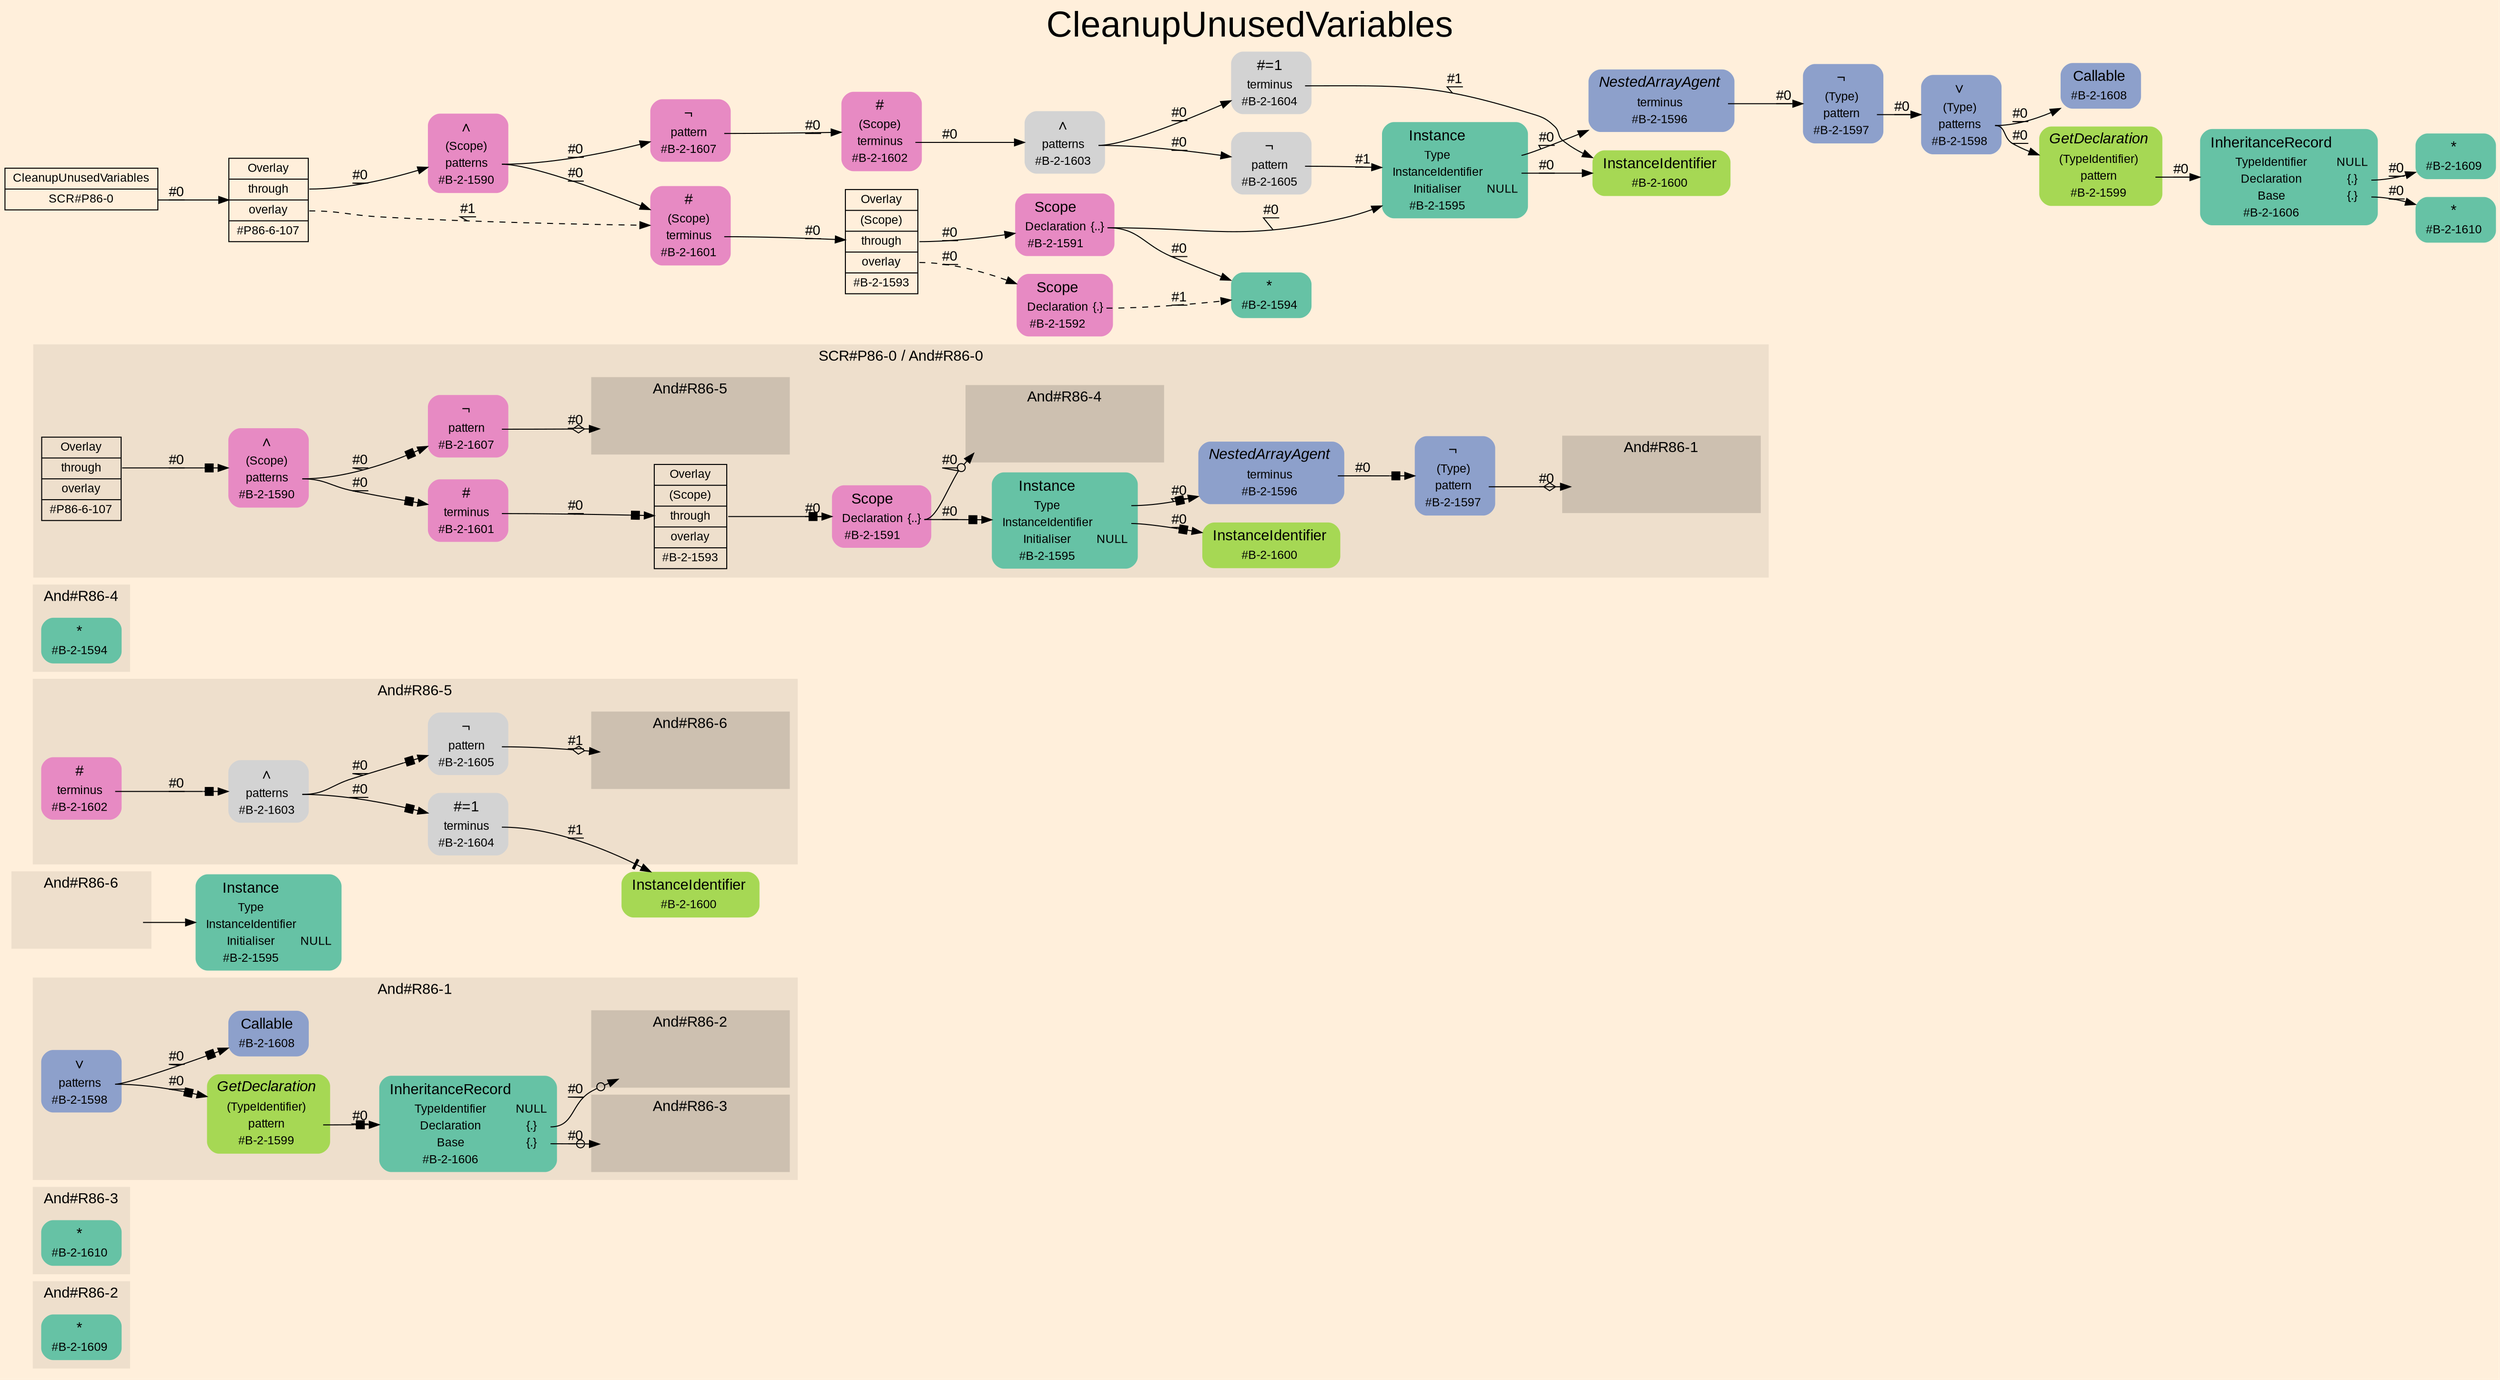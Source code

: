 digraph "CleanupUnusedVariables" {
label = "CleanupUnusedVariables"
labelloc = t
fontsize = "36"
graph [
    rankdir = "LR"
    ranksep = 0.3
    bgcolor = antiquewhite1
    color = black
    fontcolor = black
    fontname = "Arial"
];
node [
    fontname = "Arial"
];
edge [
    fontname = "Arial"
];

// -------------------- figure And#R86-2 --------------------
subgraph "clusterAnd#R86-2" {
    label = "And#R86-2"
    style = "filled"
    color = antiquewhite2
    fontsize = "15"
    "And#R86-2[#B-2-1609]" [
        shape = "plaintext"
        fillcolor = "/set28/1"
        label = <<TABLE BORDER="0" CELLBORDER="0" CELLSPACING="0">
         <TR><TD><FONT POINT-SIZE="15.0">*</FONT></TD><TD></TD></TR>
         <TR><TD>#B-2-1609</TD><TD PORT="port0"></TD></TR>
        </TABLE>>
        style = "rounded,filled"
        fontsize = "12"
    ];
    
}


// -------------------- figure And#R86-3 --------------------
subgraph "clusterAnd#R86-3" {
    label = "And#R86-3"
    style = "filled"
    color = antiquewhite2
    fontsize = "15"
    "And#R86-3[#B-2-1610]" [
        shape = "plaintext"
        fillcolor = "/set28/1"
        label = <<TABLE BORDER="0" CELLBORDER="0" CELLSPACING="0">
         <TR><TD><FONT POINT-SIZE="15.0">*</FONT></TD><TD></TD></TR>
         <TR><TD>#B-2-1610</TD><TD PORT="port0"></TD></TR>
        </TABLE>>
        style = "rounded,filled"
        fontsize = "12"
    ];
    
}


// -------------------- figure And#R86-1 --------------------
subgraph "clusterAnd#R86-1" {
    label = "And#R86-1"
    style = "filled"
    color = antiquewhite2
    fontsize = "15"
    "And#R86-1[#B-2-1606]" [
        shape = "plaintext"
        fillcolor = "/set28/1"
        label = <<TABLE BORDER="0" CELLBORDER="0" CELLSPACING="0">
         <TR><TD><FONT POINT-SIZE="15.0">InheritanceRecord</FONT></TD><TD></TD></TR>
         <TR><TD>TypeIdentifier</TD><TD PORT="port0">NULL</TD></TR>
         <TR><TD>Declaration</TD><TD PORT="port1">{.}</TD></TR>
         <TR><TD>Base</TD><TD PORT="port2">{.}</TD></TR>
         <TR><TD>#B-2-1606</TD><TD PORT="port3"></TD></TR>
        </TABLE>>
        style = "rounded,filled"
        fontsize = "12"
    ];
    
    "And#R86-1[#B-2-1598]" [
        shape = "plaintext"
        fillcolor = "/set28/3"
        label = <<TABLE BORDER="0" CELLBORDER="0" CELLSPACING="0">
         <TR><TD><FONT POINT-SIZE="15.0">∨</FONT></TD><TD></TD></TR>
         <TR><TD>patterns</TD><TD PORT="port0"></TD></TR>
         <TR><TD>#B-2-1598</TD><TD PORT="port1"></TD></TR>
        </TABLE>>
        style = "rounded,filled"
        fontsize = "12"
    ];
    
    "And#R86-1[#B-2-1599]" [
        shape = "plaintext"
        fillcolor = "/set28/5"
        label = <<TABLE BORDER="0" CELLBORDER="0" CELLSPACING="0">
         <TR><TD><FONT POINT-SIZE="15.0"><I>GetDeclaration</I></FONT></TD><TD></TD></TR>
         <TR><TD>(TypeIdentifier)</TD><TD PORT="port0"></TD></TR>
         <TR><TD>pattern</TD><TD PORT="port1"></TD></TR>
         <TR><TD>#B-2-1599</TD><TD PORT="port2"></TD></TR>
        </TABLE>>
        style = "rounded,filled"
        fontsize = "12"
    ];
    
    "And#R86-1[#B-2-1608]" [
        shape = "plaintext"
        fillcolor = "/set28/3"
        label = <<TABLE BORDER="0" CELLBORDER="0" CELLSPACING="0">
         <TR><TD><FONT POINT-SIZE="15.0">Callable</FONT></TD><TD></TD></TR>
         <TR><TD>#B-2-1608</TD><TD PORT="port0"></TD></TR>
        </TABLE>>
        style = "rounded,filled"
        fontsize = "12"
    ];
    
    subgraph "clusterAnd#R86-1[And#R86-2]" {
        label = "And#R86-2"
        style = "filled"
        color = antiquewhite3
        fontsize = "15"
        "#0->And#R86-1[#B-2-1609]" [
            shape = "none"
            style = "invisible"
        ];
        
    }
    
    subgraph "clusterAnd#R86-1[And#R86-3]" {
        label = "And#R86-3"
        style = "filled"
        color = antiquewhite3
        fontsize = "15"
        "#0->And#R86-1[#B-2-1610]" [
            shape = "none"
            style = "invisible"
        ];
        
    }
    
}


// -------------------- figure And#R86-6 --------------------
"And#R86-6[#B-2-1595]" [
    shape = "plaintext"
    fillcolor = "/set28/1"
    label = <<TABLE BORDER="0" CELLBORDER="0" CELLSPACING="0">
     <TR><TD><FONT POINT-SIZE="15.0">Instance</FONT></TD><TD></TD></TR>
     <TR><TD>Type</TD><TD PORT="port0"></TD></TR>
     <TR><TD>InstanceIdentifier</TD><TD PORT="port1"></TD></TR>
     <TR><TD>Initialiser</TD><TD PORT="port2">NULL</TD></TR>
     <TR><TD>#B-2-1595</TD><TD PORT="port3"></TD></TR>
    </TABLE>>
    style = "rounded,filled"
    fontsize = "12"
];

subgraph "clusterAnd#R86-6" {
    label = "And#R86-6"
    style = "filled"
    color = antiquewhite2
    fontsize = "15"
    "And#R86-6[trivial]" [
        shape = "none"
        style = "invisible"
    ];
    
}


// -------------------- figure And#R86-5 --------------------
"And#R86-5[#B-2-1600]" [
    shape = "plaintext"
    fillcolor = "/set28/5"
    label = <<TABLE BORDER="0" CELLBORDER="0" CELLSPACING="0">
     <TR><TD><FONT POINT-SIZE="15.0">InstanceIdentifier</FONT></TD><TD></TD></TR>
     <TR><TD>#B-2-1600</TD><TD PORT="port0"></TD></TR>
    </TABLE>>
    style = "rounded,filled"
    fontsize = "12"
];

subgraph "clusterAnd#R86-5" {
    label = "And#R86-5"
    style = "filled"
    color = antiquewhite2
    fontsize = "15"
    "And#R86-5[#B-2-1602]" [
        shape = "plaintext"
        fillcolor = "/set28/4"
        label = <<TABLE BORDER="0" CELLBORDER="0" CELLSPACING="0">
         <TR><TD><FONT POINT-SIZE="15.0">#</FONT></TD><TD></TD></TR>
         <TR><TD>terminus</TD><TD PORT="port0"></TD></TR>
         <TR><TD>#B-2-1602</TD><TD PORT="port1"></TD></TR>
        </TABLE>>
        style = "rounded,filled"
        fontsize = "12"
    ];
    
    "And#R86-5[#B-2-1603]" [
        shape = "plaintext"
        label = <<TABLE BORDER="0" CELLBORDER="0" CELLSPACING="0">
         <TR><TD><FONT POINT-SIZE="15.0">∧</FONT></TD><TD></TD></TR>
         <TR><TD>patterns</TD><TD PORT="port0"></TD></TR>
         <TR><TD>#B-2-1603</TD><TD PORT="port1"></TD></TR>
        </TABLE>>
        style = "rounded,filled"
        fontsize = "12"
    ];
    
    "And#R86-5[#B-2-1604]" [
        shape = "plaintext"
        label = <<TABLE BORDER="0" CELLBORDER="0" CELLSPACING="0">
         <TR><TD><FONT POINT-SIZE="15.0">#=1</FONT></TD><TD></TD></TR>
         <TR><TD>terminus</TD><TD PORT="port0"></TD></TR>
         <TR><TD>#B-2-1604</TD><TD PORT="port1"></TD></TR>
        </TABLE>>
        style = "rounded,filled"
        fontsize = "12"
    ];
    
    "And#R86-5[#B-2-1605]" [
        shape = "plaintext"
        label = <<TABLE BORDER="0" CELLBORDER="0" CELLSPACING="0">
         <TR><TD><FONT POINT-SIZE="15.0">¬</FONT></TD><TD></TD></TR>
         <TR><TD>pattern</TD><TD PORT="port0"></TD></TR>
         <TR><TD>#B-2-1605</TD><TD PORT="port1"></TD></TR>
        </TABLE>>
        style = "rounded,filled"
        fontsize = "12"
    ];
    
    subgraph "clusterAnd#R86-5[And#R86-6]" {
        label = "And#R86-6"
        style = "filled"
        color = antiquewhite3
        fontsize = "15"
        "#1->And#R86-5[#B-2-1595]" [
            shape = "none"
            style = "invisible"
        ];
        
    }
    
}


// -------------------- figure And#R86-4 --------------------
subgraph "clusterAnd#R86-4" {
    label = "And#R86-4"
    style = "filled"
    color = antiquewhite2
    fontsize = "15"
    "And#R86-4[#B-2-1594]" [
        shape = "plaintext"
        fillcolor = "/set28/1"
        label = <<TABLE BORDER="0" CELLBORDER="0" CELLSPACING="0">
         <TR><TD><FONT POINT-SIZE="15.0">*</FONT></TD><TD></TD></TR>
         <TR><TD>#B-2-1594</TD><TD PORT="port0"></TD></TR>
        </TABLE>>
        style = "rounded,filled"
        fontsize = "12"
    ];
    
}


// -------------------- figure And#R86-0 --------------------
subgraph "clusterAnd#R86-0" {
    label = "SCR#P86-0 / And#R86-0"
    style = "filled"
    color = antiquewhite2
    fontsize = "15"
    "And#R86-0[#B-2-1590]" [
        shape = "plaintext"
        fillcolor = "/set28/4"
        label = <<TABLE BORDER="0" CELLBORDER="0" CELLSPACING="0">
         <TR><TD><FONT POINT-SIZE="15.0">∧</FONT></TD><TD></TD></TR>
         <TR><TD>(Scope)</TD><TD PORT="port0"></TD></TR>
         <TR><TD>patterns</TD><TD PORT="port1"></TD></TR>
         <TR><TD>#B-2-1590</TD><TD PORT="port2"></TD></TR>
        </TABLE>>
        style = "rounded,filled"
        fontsize = "12"
    ];
    
    "And#R86-0[#B-2-1591]" [
        shape = "plaintext"
        fillcolor = "/set28/4"
        label = <<TABLE BORDER="0" CELLBORDER="0" CELLSPACING="0">
         <TR><TD><FONT POINT-SIZE="15.0">Scope</FONT></TD><TD></TD></TR>
         <TR><TD>Declaration</TD><TD PORT="port0">{..}</TD></TR>
         <TR><TD>#B-2-1591</TD><TD PORT="port1"></TD></TR>
        </TABLE>>
        style = "rounded,filled"
        fontsize = "12"
    ];
    
    "And#R86-0[#B-2-1593]" [
        shape = "record"
        fillcolor = antiquewhite2
        label = "<fixed> Overlay | <port0> (Scope) | <port1> through | <port2> overlay | <port3> #B-2-1593"
        style = "filled"
        fontsize = "12"
        color = black
        fontcolor = black
    ];
    
    "And#R86-0[#B-2-1595]" [
        shape = "plaintext"
        fillcolor = "/set28/1"
        label = <<TABLE BORDER="0" CELLBORDER="0" CELLSPACING="0">
         <TR><TD><FONT POINT-SIZE="15.0">Instance</FONT></TD><TD></TD></TR>
         <TR><TD>Type</TD><TD PORT="port0"></TD></TR>
         <TR><TD>InstanceIdentifier</TD><TD PORT="port1"></TD></TR>
         <TR><TD>Initialiser</TD><TD PORT="port2">NULL</TD></TR>
         <TR><TD>#B-2-1595</TD><TD PORT="port3"></TD></TR>
        </TABLE>>
        style = "rounded,filled"
        fontsize = "12"
    ];
    
    "And#R86-0[#B-2-1596]" [
        shape = "plaintext"
        fillcolor = "/set28/3"
        label = <<TABLE BORDER="0" CELLBORDER="0" CELLSPACING="0">
         <TR><TD><FONT POINT-SIZE="15.0"><I>NestedArrayAgent</I></FONT></TD><TD></TD></TR>
         <TR><TD>terminus</TD><TD PORT="port0"></TD></TR>
         <TR><TD>#B-2-1596</TD><TD PORT="port1"></TD></TR>
        </TABLE>>
        style = "rounded,filled"
        fontsize = "12"
    ];
    
    "And#R86-0[#B-2-1597]" [
        shape = "plaintext"
        fillcolor = "/set28/3"
        label = <<TABLE BORDER="0" CELLBORDER="0" CELLSPACING="0">
         <TR><TD><FONT POINT-SIZE="15.0">¬</FONT></TD><TD></TD></TR>
         <TR><TD>(Type)</TD><TD PORT="port0"></TD></TR>
         <TR><TD>pattern</TD><TD PORT="port1"></TD></TR>
         <TR><TD>#B-2-1597</TD><TD PORT="port2"></TD></TR>
        </TABLE>>
        style = "rounded,filled"
        fontsize = "12"
    ];
    
    "And#R86-0[#B-2-1600]" [
        shape = "plaintext"
        fillcolor = "/set28/5"
        label = <<TABLE BORDER="0" CELLBORDER="0" CELLSPACING="0">
         <TR><TD><FONT POINT-SIZE="15.0">InstanceIdentifier</FONT></TD><TD></TD></TR>
         <TR><TD>#B-2-1600</TD><TD PORT="port0"></TD></TR>
        </TABLE>>
        style = "rounded,filled"
        fontsize = "12"
    ];
    
    "And#R86-0[#B-2-1601]" [
        shape = "plaintext"
        fillcolor = "/set28/4"
        label = <<TABLE BORDER="0" CELLBORDER="0" CELLSPACING="0">
         <TR><TD><FONT POINT-SIZE="15.0">#</FONT></TD><TD></TD></TR>
         <TR><TD>terminus</TD><TD PORT="port0"></TD></TR>
         <TR><TD>#B-2-1601</TD><TD PORT="port1"></TD></TR>
        </TABLE>>
        style = "rounded,filled"
        fontsize = "12"
    ];
    
    "And#R86-0[#B-2-1607]" [
        shape = "plaintext"
        fillcolor = "/set28/4"
        label = <<TABLE BORDER="0" CELLBORDER="0" CELLSPACING="0">
         <TR><TD><FONT POINT-SIZE="15.0">¬</FONT></TD><TD></TD></TR>
         <TR><TD>pattern</TD><TD PORT="port0"></TD></TR>
         <TR><TD>#B-2-1607</TD><TD PORT="port1"></TD></TR>
        </TABLE>>
        style = "rounded,filled"
        fontsize = "12"
    ];
    
    "And#R86-0[#P86-6-107]" [
        shape = "record"
        fillcolor = antiquewhite2
        label = "<fixed> Overlay | <port0> through | <port1> overlay | <port2> #P86-6-107"
        style = "filled"
        fontsize = "12"
        color = black
        fontcolor = black
    ];
    
    subgraph "clusterAnd#R86-0[And#R86-4]" {
        label = "And#R86-4"
        style = "filled"
        color = antiquewhite3
        fontsize = "15"
        "#0->And#R86-0[#B-2-1594]" [
            shape = "none"
            style = "invisible"
        ];
        
    }
    
    subgraph "clusterAnd#R86-0[And#R86-1]" {
        label = "And#R86-1"
        style = "filled"
        color = antiquewhite3
        fontsize = "15"
        "#0->And#R86-0[#B-2-1598]" [
            shape = "none"
            style = "invisible"
        ];
        
    }
    
    subgraph "clusterAnd#R86-0[And#R86-5]" {
        label = "And#R86-5"
        style = "filled"
        color = antiquewhite3
        fontsize = "15"
        "#0->And#R86-0[#B-2-1602]" [
            shape = "none"
            style = "invisible"
        ];
        
    }
    
}


// -------------------- transformation figure --------------------
"CR#P86-0" [
    shape = "record"
    fillcolor = antiquewhite1
    label = "<fixed> CleanupUnusedVariables | <port0> SCR#P86-0"
    style = "filled"
    fontsize = "12"
    color = black
    fontcolor = black
];

"#P86-6-107" [
    shape = "record"
    fillcolor = antiquewhite1
    label = "<fixed> Overlay | <port0> through | <port1> overlay | <port2> #P86-6-107"
    style = "filled"
    fontsize = "12"
    color = black
    fontcolor = black
];

"#B-2-1590" [
    shape = "plaintext"
    fillcolor = "/set28/4"
    label = <<TABLE BORDER="0" CELLBORDER="0" CELLSPACING="0">
     <TR><TD><FONT POINT-SIZE="15.0">∧</FONT></TD><TD></TD></TR>
     <TR><TD>(Scope)</TD><TD PORT="port0"></TD></TR>
     <TR><TD>patterns</TD><TD PORT="port1"></TD></TR>
     <TR><TD>#B-2-1590</TD><TD PORT="port2"></TD></TR>
    </TABLE>>
    style = "rounded,filled"
    fontsize = "12"
];

"#B-2-1601" [
    shape = "plaintext"
    fillcolor = "/set28/4"
    label = <<TABLE BORDER="0" CELLBORDER="0" CELLSPACING="0">
     <TR><TD><FONT POINT-SIZE="15.0">#</FONT></TD><TD></TD></TR>
     <TR><TD>(Scope)</TD><TD PORT="port0"></TD></TR>
     <TR><TD>terminus</TD><TD PORT="port1"></TD></TR>
     <TR><TD>#B-2-1601</TD><TD PORT="port2"></TD></TR>
    </TABLE>>
    style = "rounded,filled"
    fontsize = "12"
];

"#B-2-1593" [
    shape = "record"
    fillcolor = antiquewhite1
    label = "<fixed> Overlay | <port0> (Scope) | <port1> through | <port2> overlay | <port3> #B-2-1593"
    style = "filled"
    fontsize = "12"
    color = black
    fontcolor = black
];

"#B-2-1591" [
    shape = "plaintext"
    fillcolor = "/set28/4"
    label = <<TABLE BORDER="0" CELLBORDER="0" CELLSPACING="0">
     <TR><TD><FONT POINT-SIZE="15.0">Scope</FONT></TD><TD></TD></TR>
     <TR><TD>Declaration</TD><TD PORT="port0">{..}</TD></TR>
     <TR><TD>#B-2-1591</TD><TD PORT="port1"></TD></TR>
    </TABLE>>
    style = "rounded,filled"
    fontsize = "12"
];

"#B-2-1595" [
    shape = "plaintext"
    fillcolor = "/set28/1"
    label = <<TABLE BORDER="0" CELLBORDER="0" CELLSPACING="0">
     <TR><TD><FONT POINT-SIZE="15.0">Instance</FONT></TD><TD></TD></TR>
     <TR><TD>Type</TD><TD PORT="port0"></TD></TR>
     <TR><TD>InstanceIdentifier</TD><TD PORT="port1"></TD></TR>
     <TR><TD>Initialiser</TD><TD PORT="port2">NULL</TD></TR>
     <TR><TD>#B-2-1595</TD><TD PORT="port3"></TD></TR>
    </TABLE>>
    style = "rounded,filled"
    fontsize = "12"
];

"#B-2-1596" [
    shape = "plaintext"
    fillcolor = "/set28/3"
    label = <<TABLE BORDER="0" CELLBORDER="0" CELLSPACING="0">
     <TR><TD><FONT POINT-SIZE="15.0"><I>NestedArrayAgent</I></FONT></TD><TD></TD></TR>
     <TR><TD>terminus</TD><TD PORT="port0"></TD></TR>
     <TR><TD>#B-2-1596</TD><TD PORT="port1"></TD></TR>
    </TABLE>>
    style = "rounded,filled"
    fontsize = "12"
];

"#B-2-1597" [
    shape = "plaintext"
    fillcolor = "/set28/3"
    label = <<TABLE BORDER="0" CELLBORDER="0" CELLSPACING="0">
     <TR><TD><FONT POINT-SIZE="15.0">¬</FONT></TD><TD></TD></TR>
     <TR><TD>(Type)</TD><TD PORT="port0"></TD></TR>
     <TR><TD>pattern</TD><TD PORT="port1"></TD></TR>
     <TR><TD>#B-2-1597</TD><TD PORT="port2"></TD></TR>
    </TABLE>>
    style = "rounded,filled"
    fontsize = "12"
];

"#B-2-1598" [
    shape = "plaintext"
    fillcolor = "/set28/3"
    label = <<TABLE BORDER="0" CELLBORDER="0" CELLSPACING="0">
     <TR><TD><FONT POINT-SIZE="15.0">∨</FONT></TD><TD></TD></TR>
     <TR><TD>(Type)</TD><TD PORT="port0"></TD></TR>
     <TR><TD>patterns</TD><TD PORT="port1"></TD></TR>
     <TR><TD>#B-2-1598</TD><TD PORT="port2"></TD></TR>
    </TABLE>>
    style = "rounded,filled"
    fontsize = "12"
];

"#B-2-1608" [
    shape = "plaintext"
    fillcolor = "/set28/3"
    label = <<TABLE BORDER="0" CELLBORDER="0" CELLSPACING="0">
     <TR><TD><FONT POINT-SIZE="15.0">Callable</FONT></TD><TD></TD></TR>
     <TR><TD>#B-2-1608</TD><TD PORT="port0"></TD></TR>
    </TABLE>>
    style = "rounded,filled"
    fontsize = "12"
];

"#B-2-1599" [
    shape = "plaintext"
    fillcolor = "/set28/5"
    label = <<TABLE BORDER="0" CELLBORDER="0" CELLSPACING="0">
     <TR><TD><FONT POINT-SIZE="15.0"><I>GetDeclaration</I></FONT></TD><TD></TD></TR>
     <TR><TD>(TypeIdentifier)</TD><TD PORT="port0"></TD></TR>
     <TR><TD>pattern</TD><TD PORT="port1"></TD></TR>
     <TR><TD>#B-2-1599</TD><TD PORT="port2"></TD></TR>
    </TABLE>>
    style = "rounded,filled"
    fontsize = "12"
];

"#B-2-1606" [
    shape = "plaintext"
    fillcolor = "/set28/1"
    label = <<TABLE BORDER="0" CELLBORDER="0" CELLSPACING="0">
     <TR><TD><FONT POINT-SIZE="15.0">InheritanceRecord</FONT></TD><TD></TD></TR>
     <TR><TD>TypeIdentifier</TD><TD PORT="port0">NULL</TD></TR>
     <TR><TD>Declaration</TD><TD PORT="port1">{.}</TD></TR>
     <TR><TD>Base</TD><TD PORT="port2">{.}</TD></TR>
     <TR><TD>#B-2-1606</TD><TD PORT="port3"></TD></TR>
    </TABLE>>
    style = "rounded,filled"
    fontsize = "12"
];

"#B-2-1609" [
    shape = "plaintext"
    fillcolor = "/set28/1"
    label = <<TABLE BORDER="0" CELLBORDER="0" CELLSPACING="0">
     <TR><TD><FONT POINT-SIZE="15.0">*</FONT></TD><TD></TD></TR>
     <TR><TD>#B-2-1609</TD><TD PORT="port0"></TD></TR>
    </TABLE>>
    style = "rounded,filled"
    fontsize = "12"
];

"#B-2-1610" [
    shape = "plaintext"
    fillcolor = "/set28/1"
    label = <<TABLE BORDER="0" CELLBORDER="0" CELLSPACING="0">
     <TR><TD><FONT POINT-SIZE="15.0">*</FONT></TD><TD></TD></TR>
     <TR><TD>#B-2-1610</TD><TD PORT="port0"></TD></TR>
    </TABLE>>
    style = "rounded,filled"
    fontsize = "12"
];

"#B-2-1600" [
    shape = "plaintext"
    fillcolor = "/set28/5"
    label = <<TABLE BORDER="0" CELLBORDER="0" CELLSPACING="0">
     <TR><TD><FONT POINT-SIZE="15.0">InstanceIdentifier</FONT></TD><TD></TD></TR>
     <TR><TD>#B-2-1600</TD><TD PORT="port0"></TD></TR>
    </TABLE>>
    style = "rounded,filled"
    fontsize = "12"
];

"#B-2-1594" [
    shape = "plaintext"
    fillcolor = "/set28/1"
    label = <<TABLE BORDER="0" CELLBORDER="0" CELLSPACING="0">
     <TR><TD><FONT POINT-SIZE="15.0">*</FONT></TD><TD></TD></TR>
     <TR><TD>#B-2-1594</TD><TD PORT="port0"></TD></TR>
    </TABLE>>
    style = "rounded,filled"
    fontsize = "12"
];

"#B-2-1592" [
    shape = "plaintext"
    fillcolor = "/set28/4"
    label = <<TABLE BORDER="0" CELLBORDER="0" CELLSPACING="0">
     <TR><TD><FONT POINT-SIZE="15.0">Scope</FONT></TD><TD></TD></TR>
     <TR><TD>Declaration</TD><TD PORT="port0">{.}</TD></TR>
     <TR><TD>#B-2-1592</TD><TD PORT="port1"></TD></TR>
    </TABLE>>
    style = "rounded,filled"
    fontsize = "12"
];

"#B-2-1607" [
    shape = "plaintext"
    fillcolor = "/set28/4"
    label = <<TABLE BORDER="0" CELLBORDER="0" CELLSPACING="0">
     <TR><TD><FONT POINT-SIZE="15.0">¬</FONT></TD><TD></TD></TR>
     <TR><TD>pattern</TD><TD PORT="port0"></TD></TR>
     <TR><TD>#B-2-1607</TD><TD PORT="port1"></TD></TR>
    </TABLE>>
    style = "rounded,filled"
    fontsize = "12"
];

"#B-2-1602" [
    shape = "plaintext"
    fillcolor = "/set28/4"
    label = <<TABLE BORDER="0" CELLBORDER="0" CELLSPACING="0">
     <TR><TD><FONT POINT-SIZE="15.0">#</FONT></TD><TD></TD></TR>
     <TR><TD>(Scope)</TD><TD PORT="port0"></TD></TR>
     <TR><TD>terminus</TD><TD PORT="port1"></TD></TR>
     <TR><TD>#B-2-1602</TD><TD PORT="port2"></TD></TR>
    </TABLE>>
    style = "rounded,filled"
    fontsize = "12"
];

"#B-2-1603" [
    shape = "plaintext"
    label = <<TABLE BORDER="0" CELLBORDER="0" CELLSPACING="0">
     <TR><TD><FONT POINT-SIZE="15.0">∧</FONT></TD><TD></TD></TR>
     <TR><TD>patterns</TD><TD PORT="port0"></TD></TR>
     <TR><TD>#B-2-1603</TD><TD PORT="port1"></TD></TR>
    </TABLE>>
    style = "rounded,filled"
    fontsize = "12"
];

"#B-2-1604" [
    shape = "plaintext"
    label = <<TABLE BORDER="0" CELLBORDER="0" CELLSPACING="0">
     <TR><TD><FONT POINT-SIZE="15.0">#=1</FONT></TD><TD></TD></TR>
     <TR><TD>terminus</TD><TD PORT="port0"></TD></TR>
     <TR><TD>#B-2-1604</TD><TD PORT="port1"></TD></TR>
    </TABLE>>
    style = "rounded,filled"
    fontsize = "12"
];

"#B-2-1605" [
    shape = "plaintext"
    label = <<TABLE BORDER="0" CELLBORDER="0" CELLSPACING="0">
     <TR><TD><FONT POINT-SIZE="15.0">¬</FONT></TD><TD></TD></TR>
     <TR><TD>pattern</TD><TD PORT="port0"></TD></TR>
     <TR><TD>#B-2-1605</TD><TD PORT="port1"></TD></TR>
    </TABLE>>
    style = "rounded,filled"
    fontsize = "12"
];


// -------------------- links --------------------
// links for block CR#P86-0
"CR#P86-0":port0 -> "#P86-6-107" [
    label = "#0"
    decorate = true
    color = black
    fontcolor = black
];

// links for block #P86-6-107
"#P86-6-107":port0 -> "#B-2-1590" [
    label = "#0"
    decorate = true
    color = black
    fontcolor = black
];

"#P86-6-107":port1 -> "#B-2-1601" [
    style="dashed"
    label = "#1"
    decorate = true
    color = black
    fontcolor = black
];

// links for block #B-2-1590
"#B-2-1590":port1 -> "#B-2-1601" [
    label = "#0"
    decorate = true
    color = black
    fontcolor = black
];

"#B-2-1590":port1 -> "#B-2-1607" [
    label = "#0"
    decorate = true
    color = black
    fontcolor = black
];

// links for block #B-2-1601
"#B-2-1601":port1 -> "#B-2-1593" [
    label = "#0"
    decorate = true
    color = black
    fontcolor = black
];

// links for block #B-2-1593
"#B-2-1593":port1 -> "#B-2-1591" [
    label = "#0"
    decorate = true
    color = black
    fontcolor = black
];

"#B-2-1593":port2 -> "#B-2-1592" [
    style="dashed"
    label = "#0"
    decorate = true
    color = black
    fontcolor = black
];

// links for block #B-2-1591
"#B-2-1591":port0 -> "#B-2-1595" [
    label = "#0"
    decorate = true
    color = black
    fontcolor = black
];

"#B-2-1591":port0 -> "#B-2-1594" [
    label = "#0"
    decorate = true
    color = black
    fontcolor = black
];

// links for block #B-2-1595
"#B-2-1595":port0 -> "#B-2-1596" [
    label = "#0"
    decorate = true
    color = black
    fontcolor = black
];

"#B-2-1595":port1 -> "#B-2-1600" [
    label = "#0"
    decorate = true
    color = black
    fontcolor = black
];

// links for block #B-2-1596
"#B-2-1596":port0 -> "#B-2-1597" [
    label = "#0"
    decorate = true
    color = black
    fontcolor = black
];

// links for block #B-2-1597
"#B-2-1597":port1 -> "#B-2-1598" [
    label = "#0"
    decorate = true
    color = black
    fontcolor = black
];

// links for block #B-2-1598
"#B-2-1598":port1 -> "#B-2-1608" [
    label = "#0"
    decorate = true
    color = black
    fontcolor = black
];

"#B-2-1598":port1 -> "#B-2-1599" [
    label = "#0"
    decorate = true
    color = black
    fontcolor = black
];

// links for block #B-2-1608
// links for block #B-2-1599
"#B-2-1599":port1 -> "#B-2-1606" [
    label = "#0"
    decorate = true
    color = black
    fontcolor = black
];

// links for block #B-2-1606
"#B-2-1606":port1 -> "#B-2-1609" [
    label = "#0"
    decorate = true
    color = black
    fontcolor = black
];

"#B-2-1606":port2 -> "#B-2-1610" [
    label = "#0"
    decorate = true
    color = black
    fontcolor = black
];

// links for block #B-2-1609
// links for block #B-2-1610
// links for block #B-2-1600
// links for block #B-2-1594
// links for block #B-2-1592
"#B-2-1592":port0 -> "#B-2-1594" [
    style="dashed"
    label = "#1"
    decorate = true
    color = black
    fontcolor = black
];

// links for block #B-2-1607
"#B-2-1607":port0 -> "#B-2-1602" [
    label = "#0"
    decorate = true
    color = black
    fontcolor = black
];

// links for block #B-2-1602
"#B-2-1602":port1 -> "#B-2-1603" [
    label = "#0"
    decorate = true
    color = black
    fontcolor = black
];

// links for block #B-2-1603
"#B-2-1603":port0 -> "#B-2-1604" [
    label = "#0"
    decorate = true
    color = black
    fontcolor = black
];

"#B-2-1603":port0 -> "#B-2-1605" [
    label = "#0"
    decorate = true
    color = black
    fontcolor = black
];

// links for block #B-2-1604
"#B-2-1604":port0 -> "#B-2-1600" [
    label = "#1"
    decorate = true
    color = black
    fontcolor = black
];

// links for block #B-2-1605
"#B-2-1605":port0 -> "#B-2-1595" [
    label = "#1"
    decorate = true
    color = black
    fontcolor = black
];

// links for block And#R86-0[#B-2-1590]
"And#R86-0[#B-2-1590]":port1 -> "And#R86-0[#B-2-1601]" [
    arrowhead="normalnonebox"
    label = "#0"
    decorate = true
    color = black
    fontcolor = black
];

"And#R86-0[#B-2-1590]":port1 -> "And#R86-0[#B-2-1607]" [
    arrowhead="normalnonebox"
    label = "#0"
    decorate = true
    color = black
    fontcolor = black
];

// links for block And#R86-0[#B-2-1591]
"And#R86-0[#B-2-1591]":port0 -> "And#R86-0[#B-2-1595]" [
    arrowhead="normalnonebox"
    label = "#0"
    decorate = true
    color = black
    fontcolor = black
];

"And#R86-0[#B-2-1591]":port0 -> "#0->And#R86-0[#B-2-1594]" [
    arrowhead="normalnoneodot"
    label = "#0"
    decorate = true
    color = black
    fontcolor = black
];

// links for block And#R86-0[#B-2-1593]
"And#R86-0[#B-2-1593]":port1 -> "And#R86-0[#B-2-1591]" [
    arrowhead="normalnonebox"
    label = "#0"
    decorate = true
    color = black
    fontcolor = black
];

// links for block And#R86-0[#B-2-1595]
"And#R86-0[#B-2-1595]":port0 -> "And#R86-0[#B-2-1596]" [
    arrowhead="normalnonebox"
    label = "#0"
    decorate = true
    color = black
    fontcolor = black
];

"And#R86-0[#B-2-1595]":port1 -> "And#R86-0[#B-2-1600]" [
    arrowhead="normalnonebox"
    label = "#0"
    decorate = true
    color = black
    fontcolor = black
];

// links for block And#R86-0[#B-2-1596]
"And#R86-0[#B-2-1596]":port0 -> "And#R86-0[#B-2-1597]" [
    arrowhead="normalnonebox"
    label = "#0"
    decorate = true
    color = black
    fontcolor = black
];

// links for block And#R86-0[#B-2-1597]
"And#R86-0[#B-2-1597]":port1 -> "#0->And#R86-0[#B-2-1598]" [
    arrowhead="normalnoneodiamond"
    label = "#0"
    decorate = true
    color = black
    fontcolor = black
];

// links for block And#R86-0[#B-2-1600]
// links for block And#R86-0[#B-2-1601]
"And#R86-0[#B-2-1601]":port0 -> "And#R86-0[#B-2-1593]" [
    arrowhead="normalnonebox"
    label = "#0"
    decorate = true
    color = black
    fontcolor = black
];

// links for block And#R86-0[#B-2-1607]
"And#R86-0[#B-2-1607]":port0 -> "#0->And#R86-0[#B-2-1602]" [
    arrowhead="normalnoneodiamond"
    label = "#0"
    decorate = true
    color = black
    fontcolor = black
];

// links for block And#R86-0[#P86-6-107]
"And#R86-0[#P86-6-107]":port0 -> "And#R86-0[#B-2-1590]" [
    arrowhead="normalnonebox"
    label = "#0"
    decorate = true
    color = black
    fontcolor = black
];

// links for block #0->And#R86-0[#B-2-1594]
// links for block #0->And#R86-0[#B-2-1598]
// links for block #0->And#R86-0[#B-2-1602]
// links for block And#R86-4[#B-2-1594]
// links for block And#R86-5[#B-2-1600]
// links for block And#R86-5[#B-2-1602]
"And#R86-5[#B-2-1602]":port0 -> "And#R86-5[#B-2-1603]" [
    arrowhead="normalnonebox"
    label = "#0"
    decorate = true
    color = black
    fontcolor = black
];

// links for block And#R86-5[#B-2-1603]
"And#R86-5[#B-2-1603]":port0 -> "And#R86-5[#B-2-1604]" [
    arrowhead="normalnonebox"
    label = "#0"
    decorate = true
    color = black
    fontcolor = black
];

"And#R86-5[#B-2-1603]":port0 -> "And#R86-5[#B-2-1605]" [
    arrowhead="normalnonebox"
    label = "#0"
    decorate = true
    color = black
    fontcolor = black
];

// links for block And#R86-5[#B-2-1604]
"And#R86-5[#B-2-1604]":port0 -> "And#R86-5[#B-2-1600]" [
    arrowhead="normalnonetee"
    label = "#1"
    decorate = true
    color = black
    fontcolor = black
];

// links for block And#R86-5[#B-2-1605]
"And#R86-5[#B-2-1605]":port0 -> "#1->And#R86-5[#B-2-1595]" [
    arrowhead="normalnoneodiamond"
    label = "#1"
    decorate = true
    color = black
    fontcolor = black
];

// links for block #1->And#R86-5[#B-2-1595]
// links for block And#R86-6[#B-2-1595]
// links for block And#R86-6[trivial]
"And#R86-6[trivial]" -> "And#R86-6[#B-2-1595]" [
    color = black
    fontcolor = black
];

// links for block And#R86-1[#B-2-1606]
"And#R86-1[#B-2-1606]":port1 -> "#0->And#R86-1[#B-2-1609]" [
    arrowhead="normalnoneodot"
    label = "#0"
    decorate = true
    color = black
    fontcolor = black
];

"And#R86-1[#B-2-1606]":port2 -> "#0->And#R86-1[#B-2-1610]" [
    arrowhead="normalnoneodot"
    label = "#0"
    decorate = true
    color = black
    fontcolor = black
];

// links for block And#R86-1[#B-2-1598]
"And#R86-1[#B-2-1598]":port0 -> "And#R86-1[#B-2-1608]" [
    arrowhead="normalnonebox"
    label = "#0"
    decorate = true
    color = black
    fontcolor = black
];

"And#R86-1[#B-2-1598]":port0 -> "And#R86-1[#B-2-1599]" [
    arrowhead="normalnonebox"
    label = "#0"
    decorate = true
    color = black
    fontcolor = black
];

// links for block And#R86-1[#B-2-1599]
"And#R86-1[#B-2-1599]":port1 -> "And#R86-1[#B-2-1606]" [
    arrowhead="normalnonebox"
    label = "#0"
    decorate = true
    color = black
    fontcolor = black
];

// links for block And#R86-1[#B-2-1608]
// links for block #0->And#R86-1[#B-2-1609]
// links for block #0->And#R86-1[#B-2-1610]
// links for block And#R86-3[#B-2-1610]
// links for block And#R86-2[#B-2-1609]
}
